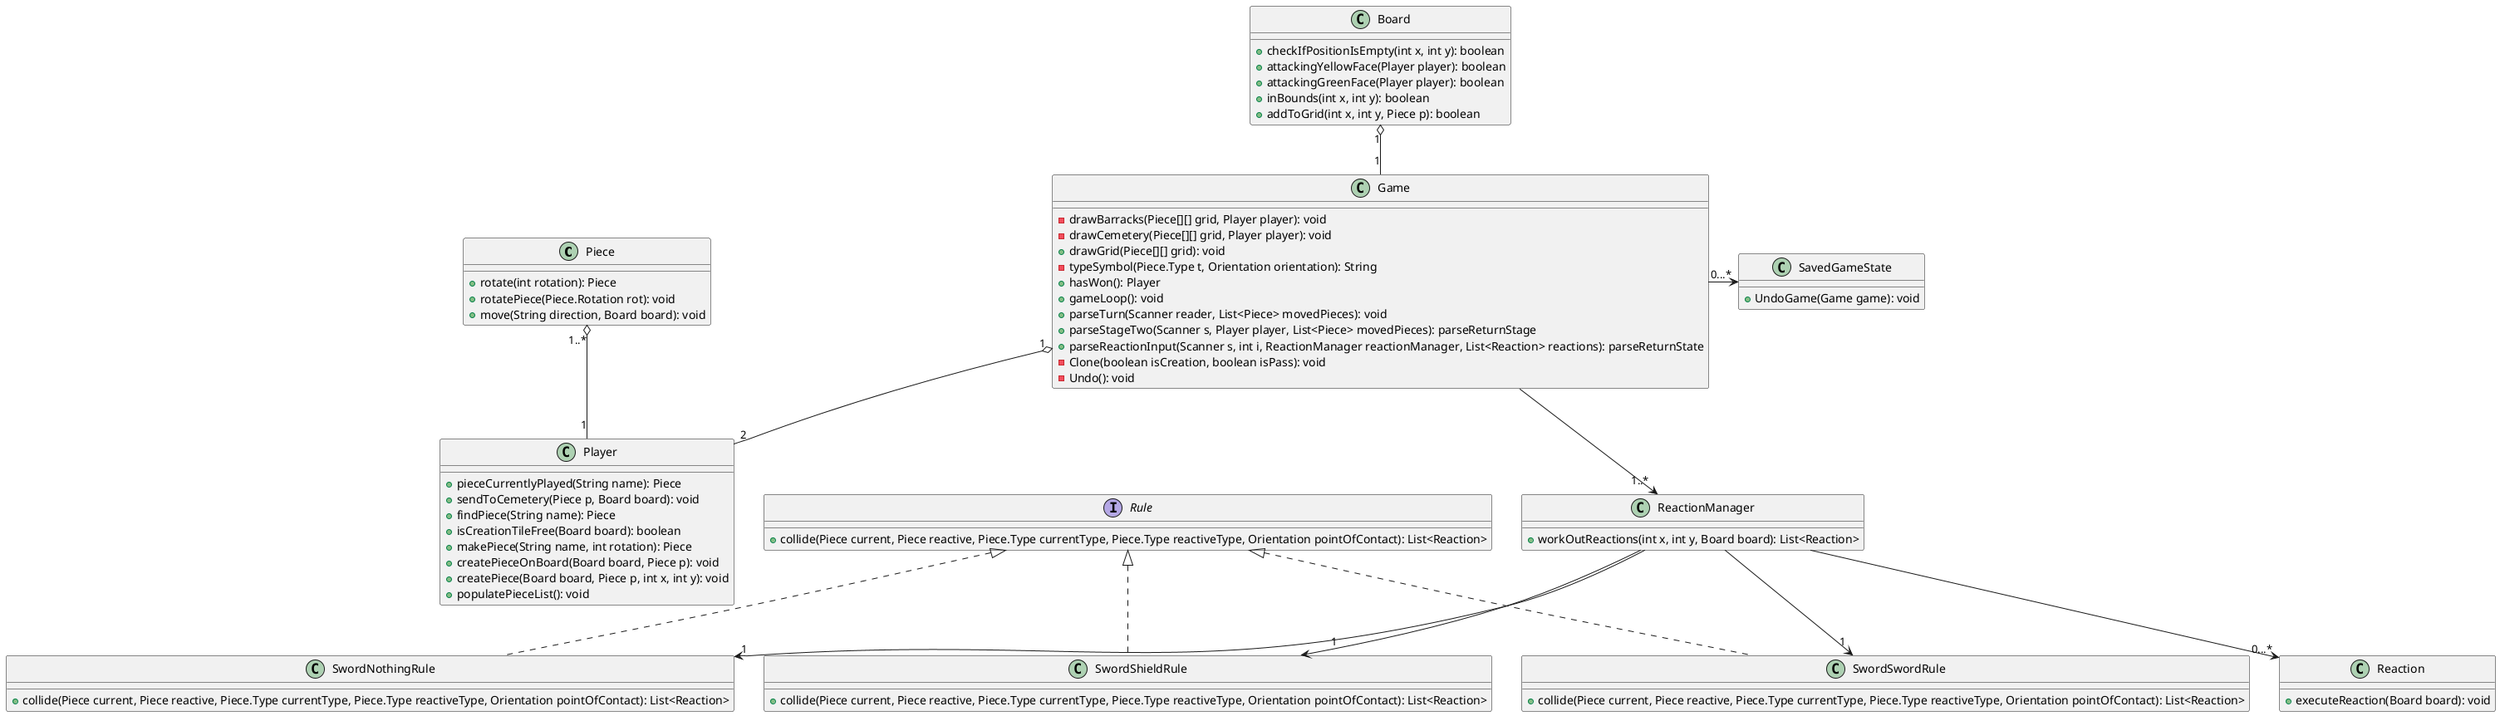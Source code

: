 @startuml


Piece "1..*" o-- "1" Player
Board "1" o-- "1" Game
Game "1" o-- "2" Player
ReactionManager --> "1" SwordNothingRule
ReactionManager --> "1" SwordShieldRule
ReactionManager --> "1" SwordSwordRule
ReactionManager --> "0...*" Reaction
Game  --> "1..*" ReactionManager
Game -> "0...*" SavedGameState

class Board{
    + checkIfPositionIsEmpty(int x, int y): boolean
    + attackingYellowFace(Player player): boolean
    + attackingGreenFace(Player player): boolean
    + inBounds(int x, int y): boolean
    + addToGrid(int x, int y, Piece p): boolean
}

class Player{
    + pieceCurrentlyPlayed(String name): Piece
    + sendToCemetery(Piece p, Board board): void
    + findPiece(String name): Piece
    + isCreationTileFree(Board board): boolean
    + makePiece(String name, int rotation): Piece
    + createPieceOnBoard(Board board, Piece p): void
    + createPiece(Board board, Piece p, int x, int y): void
    + populatePieceList(): void
}

class Piece{
    + rotate(int rotation): Piece
    + rotatePiece(Piece.Rotation rot): void
    + move(String direction, Board board): void
}

interface Rule{
    + collide(Piece current, Piece reactive, Piece.Type currentType, Piece.Type reactiveType, Orientation pointOfContact): List<Reaction>
}


class SwordNothingRule implements Rule{
    + collide(Piece current, Piece reactive, Piece.Type currentType, Piece.Type reactiveType, Orientation pointOfContact): List<Reaction>
}

class SwordSwordRule implements Rule{
    + collide(Piece current, Piece reactive, Piece.Type currentType, Piece.Type reactiveType, Orientation pointOfContact): List<Reaction>
}

class SwordShieldRule implements Rule{
    + collide(Piece current, Piece reactive, Piece.Type currentType, Piece.Type reactiveType, Orientation pointOfContact): List<Reaction>
}


class Reaction{
    + executeReaction(Board board): void
}

class ReactionManager{
    + workOutReactions(int x, int y, Board board): List<Reaction>
}

class SavedGameState{
    + UndoGame(Game game): void
}

class Game{
    - drawBarracks(Piece[][] grid, Player player): void
    - drawCemetery(Piece[][] grid, Player player): void
    + drawGrid(Piece[][] grid): void
    - typeSymbol(Piece.Type t, Orientation orientation): String
    + hasWon(): Player
    + gameLoop(): void
    + parseTurn(Scanner reader, List<Piece> movedPieces): void
    + parseStageTwo(Scanner s, Player player, List<Piece> movedPieces): parseReturnStage
    + parseReactionInput(Scanner s, int i, ReactionManager reactionManager, List<Reaction> reactions): parseReturnState
    - Clone(boolean isCreation, boolean isPass): void
    - Undo(): void
}


@enduml

